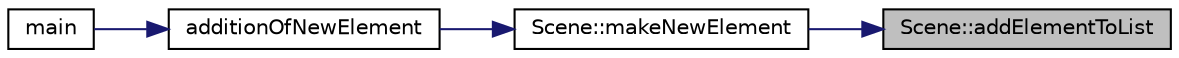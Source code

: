 digraph "Scene::addElementToList"
{
 // LATEX_PDF_SIZE
  edge [fontname="Helvetica",fontsize="10",labelfontname="Helvetica",labelfontsize="10"];
  node [fontname="Helvetica",fontsize="10",shape=record];
  rankdir="RL";
  Node1 [label="Scene::addElementToList",height=0.2,width=0.4,color="black", fillcolor="grey75", style="filled", fontcolor="black",tooltip="Funkcja dodaje element typu figura geometryczna na liste."];
  Node1 -> Node2 [dir="back",color="midnightblue",fontsize="10",style="solid",fontname="Helvetica"];
  Node2 [label="Scene::makeNewElement",height=0.2,width=0.4,color="black", fillcolor="white", style="filled",URL="$class_scene.html#accf89b973c76b08d23d3c3eb0bc48935",tooltip="Funkcja dodaje nowy element powierzchni."];
  Node2 -> Node3 [dir="back",color="midnightblue",fontsize="10",style="solid",fontname="Helvetica"];
  Node3 [label="additionOfNewElement",height=0.2,width=0.4,color="black", fillcolor="white", style="filled",URL="$_user_interface_8cpp.html#af1775f251a1d11787b7374363c23b92e",tooltip="Funkcja pyta użytkownika o położenie oraz skale nowego elementu, oraz jaki to ma być element i wywołu..."];
  Node3 -> Node4 [dir="back",color="midnightblue",fontsize="10",style="solid",fontname="Helvetica"];
  Node4 [label="main",height=0.2,width=0.4,color="black", fillcolor="white", style="filled",URL="$main_8cpp.html#ae66f6b31b5ad750f1fe042a706a4e3d4",tooltip=" "];
}
